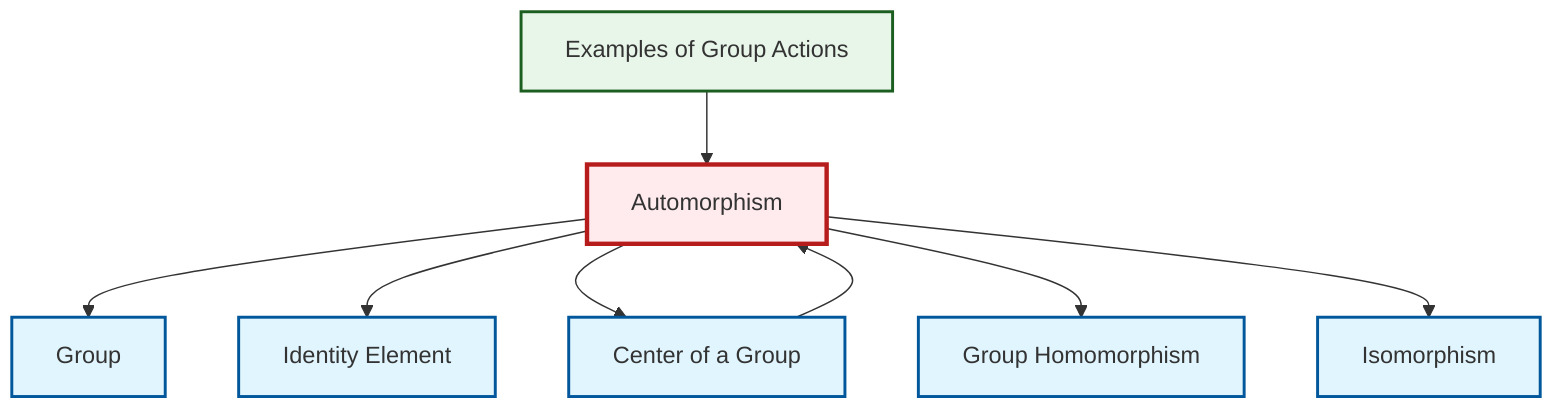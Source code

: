 graph TD
    classDef definition fill:#e1f5fe,stroke:#01579b,stroke-width:2px
    classDef theorem fill:#f3e5f5,stroke:#4a148c,stroke-width:2px
    classDef axiom fill:#fff3e0,stroke:#e65100,stroke-width:2px
    classDef example fill:#e8f5e9,stroke:#1b5e20,stroke-width:2px
    classDef current fill:#ffebee,stroke:#b71c1c,stroke-width:3px
    def-isomorphism["Isomorphism"]:::definition
    def-homomorphism["Group Homomorphism"]:::definition
    def-automorphism["Automorphism"]:::definition
    def-identity-element["Identity Element"]:::definition
    ex-group-action-examples["Examples of Group Actions"]:::example
    def-group["Group"]:::definition
    def-center-of-group["Center of a Group"]:::definition
    def-automorphism --> def-group
    def-automorphism --> def-identity-element
    def-automorphism --> def-center-of-group
    def-automorphism --> def-homomorphism
    ex-group-action-examples --> def-automorphism
    def-center-of-group --> def-automorphism
    def-automorphism --> def-isomorphism
    class def-automorphism current